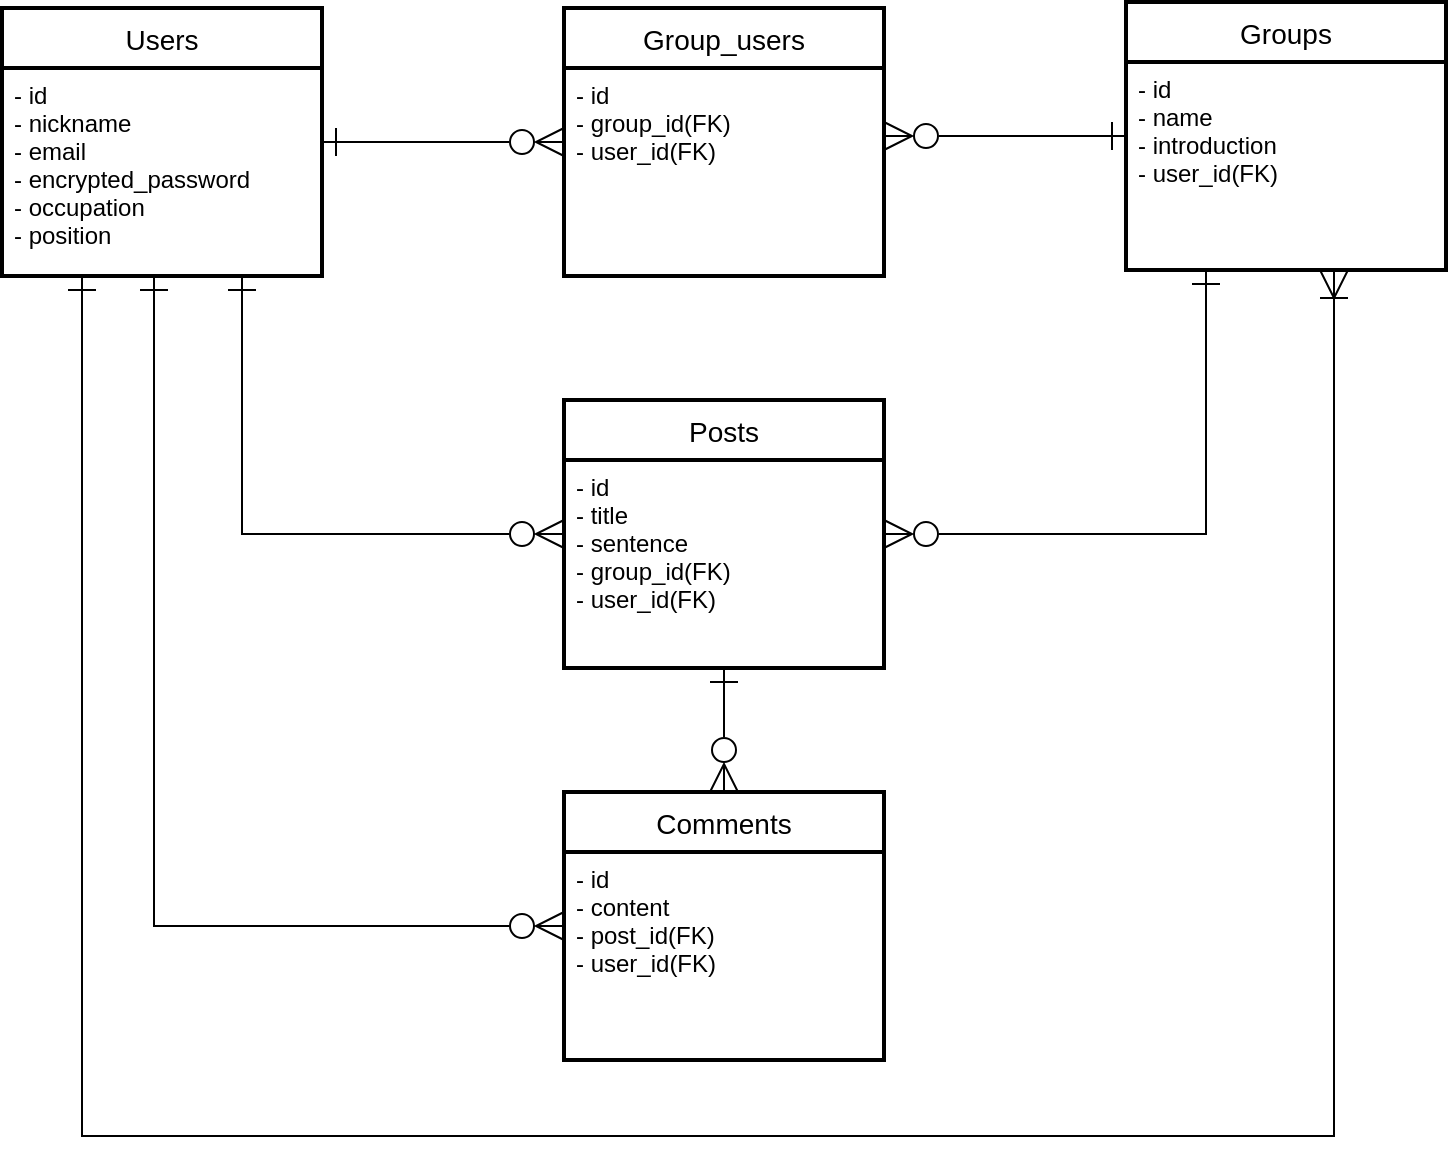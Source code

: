 <mxfile>
    <diagram id="VLoOTj3gEHyposuXf37T" name="ページ1">
        <mxGraphModel dx="827" dy="601" grid="0" gridSize="10" guides="1" tooltips="1" connect="1" arrows="1" fold="1" page="1" pageScale="1" pageWidth="1169" pageHeight="827" background="none" math="0" shadow="0">
            <root>
                <mxCell id="0"/>
                <mxCell id="1" parent="0"/>
                <mxCell id="42" style="edgeStyle=none;html=1;entryX=0;entryY=0.5;entryDx=0;entryDy=0;startArrow=ERone;startFill=0;endArrow=ERzeroToMany;endFill=0;strokeWidth=1;endSize=12;startSize=12;" edge="1" parent="1" source="28" target="34">
                    <mxGeometry relative="1" as="geometry"/>
                </mxCell>
                <mxCell id="28" value="Users" style="swimlane;fontStyle=0;childLayout=stackLayout;horizontal=1;startSize=30;horizontalStack=0;resizeParent=1;resizeParentMax=0;resizeLast=0;collapsible=1;marginBottom=0;align=center;fontSize=14;shadow=0;dashed=0;fontFamily=Helvetica;fontColor=default;strokeColor=default;strokeWidth=2;fillColor=default;" vertex="1" parent="1">
                    <mxGeometry x="100" y="37" width="160" height="134" as="geometry"/>
                </mxCell>
                <mxCell id="29" value="- id&#10;- nickname&#10;- email&#10;- encrypted_password&#10;- occupation&#10;- position" style="align=left;strokeColor=none;fillColor=none;spacingLeft=4;fontSize=12;verticalAlign=top;resizable=0;rotatable=0;part=1;" vertex="1" parent="28">
                    <mxGeometry y="30" width="160" height="104" as="geometry"/>
                </mxCell>
                <mxCell id="46" style="edgeStyle=elbowEdgeStyle;elbow=vertical;html=1;entryX=0;entryY=0.5;entryDx=0;entryDy=0;strokeWidth=1;startArrow=ERzeroToMany;startFill=0;endArrow=ERone;endFill=0;startSize=12;endSize=12;" edge="1" parent="1" source="34" target="36">
                    <mxGeometry relative="1" as="geometry"/>
                </mxCell>
                <mxCell id="34" value="Group_users" style="swimlane;fontStyle=0;childLayout=stackLayout;horizontal=1;startSize=30;horizontalStack=0;resizeParent=1;resizeParentMax=0;resizeLast=0;collapsible=1;marginBottom=0;align=center;fontSize=14;shadow=0;dashed=0;fontFamily=Helvetica;fontColor=default;strokeColor=default;strokeWidth=2;fillColor=default;" vertex="1" parent="1">
                    <mxGeometry x="381" y="37" width="160" height="134" as="geometry"/>
                </mxCell>
                <mxCell id="35" value="- id&#10;- group_id(FK)&#10;- user_id(FK)" style="align=left;strokeColor=none;fillColor=none;spacingLeft=4;fontSize=12;verticalAlign=top;resizable=0;rotatable=0;part=1;" vertex="1" parent="34">
                    <mxGeometry y="30" width="160" height="104" as="geometry"/>
                </mxCell>
                <mxCell id="55" style="edgeStyle=orthogonalEdgeStyle;rounded=0;html=1;entryX=0.25;entryY=1;entryDx=0;entryDy=0;strokeWidth=1;startArrow=ERoneToMany;startFill=0;endArrow=ERone;endFill=0;startSize=12;endSize=12;elbow=vertical;" edge="1" parent="1" source="36" target="29">
                    <mxGeometry relative="1" as="geometry">
                        <Array as="points">
                            <mxPoint x="766" y="601"/>
                            <mxPoint x="140" y="601"/>
                        </Array>
                    </mxGeometry>
                </mxCell>
                <mxCell id="36" value="Groups" style="swimlane;fontStyle=0;childLayout=stackLayout;horizontal=1;startSize=30;horizontalStack=0;resizeParent=1;resizeParentMax=0;resizeLast=0;collapsible=1;marginBottom=0;align=center;fontSize=14;shadow=0;dashed=0;fontFamily=Helvetica;fontColor=default;strokeColor=default;strokeWidth=2;fillColor=default;" vertex="1" parent="1">
                    <mxGeometry x="662" y="34" width="160" height="134" as="geometry"/>
                </mxCell>
                <mxCell id="37" value="- id&#10;- name&#10;- introduction&#10;- user_id(FK)" style="align=left;strokeColor=none;fillColor=none;spacingLeft=4;fontSize=12;verticalAlign=top;resizable=0;rotatable=0;part=1;" vertex="1" parent="36">
                    <mxGeometry y="30" width="160" height="104" as="geometry"/>
                </mxCell>
                <mxCell id="50" style="edgeStyle=orthogonalEdgeStyle;rounded=0;html=1;entryX=0.5;entryY=0;entryDx=0;entryDy=0;strokeWidth=1;startArrow=ERone;startFill=0;endArrow=ERzeroToMany;endFill=0;startSize=12;endSize=12;elbow=vertical;" edge="1" parent="1" source="38" target="40">
                    <mxGeometry relative="1" as="geometry"/>
                </mxCell>
                <mxCell id="53" style="edgeStyle=orthogonalEdgeStyle;rounded=0;elbow=vertical;html=1;entryX=0.75;entryY=1;entryDx=0;entryDy=0;strokeWidth=1;startArrow=ERzeroToMany;startFill=0;endArrow=ERone;endFill=0;startSize=12;endSize=12;" edge="1" parent="1" source="38" target="29">
                    <mxGeometry relative="1" as="geometry"/>
                </mxCell>
                <mxCell id="54" style="edgeStyle=orthogonalEdgeStyle;rounded=0;html=1;entryX=0.25;entryY=1;entryDx=0;entryDy=0;strokeWidth=1;startArrow=ERzeroToMany;startFill=0;endArrow=ERone;endFill=0;startSize=12;endSize=12;elbow=vertical;" edge="1" parent="1" source="38" target="37">
                    <mxGeometry relative="1" as="geometry"/>
                </mxCell>
                <mxCell id="38" value="Posts" style="swimlane;fontStyle=0;childLayout=stackLayout;horizontal=1;startSize=30;horizontalStack=0;resizeParent=1;resizeParentMax=0;resizeLast=0;collapsible=1;marginBottom=0;align=center;fontSize=14;shadow=0;dashed=0;fontFamily=Helvetica;fontColor=default;strokeColor=default;strokeWidth=2;fillColor=default;" vertex="1" parent="1">
                    <mxGeometry x="381" y="233" width="160" height="134" as="geometry"/>
                </mxCell>
                <mxCell id="39" value="- id&#10;- title&#10;- sentence&#10;- group_id(FK)&#10;- user_id(FK)" style="align=left;strokeColor=none;fillColor=none;spacingLeft=4;fontSize=12;verticalAlign=top;resizable=0;rotatable=0;part=1;" vertex="1" parent="38">
                    <mxGeometry y="30" width="160" height="104" as="geometry"/>
                </mxCell>
                <mxCell id="51" style="edgeStyle=orthogonalEdgeStyle;rounded=0;html=1;strokeWidth=1;startArrow=ERzeroToMany;startFill=0;endArrow=ERone;endFill=0;startSize=12;endSize=12;elbow=vertical;" edge="1" parent="1" source="40">
                    <mxGeometry relative="1" as="geometry">
                        <mxPoint x="176" y="171" as="targetPoint"/>
                        <Array as="points">
                            <mxPoint x="176" y="496"/>
                            <mxPoint x="176" y="171"/>
                        </Array>
                    </mxGeometry>
                </mxCell>
                <mxCell id="40" value="Comments" style="swimlane;fontStyle=0;childLayout=stackLayout;horizontal=1;startSize=30;horizontalStack=0;resizeParent=1;resizeParentMax=0;resizeLast=0;collapsible=1;marginBottom=0;align=center;fontSize=14;shadow=0;dashed=0;fontFamily=Helvetica;fontColor=default;strokeColor=default;strokeWidth=2;fillColor=default;" vertex="1" parent="1">
                    <mxGeometry x="381" y="429" width="160" height="134" as="geometry"/>
                </mxCell>
                <mxCell id="41" value="- id&#10;- content&#10;- post_id(FK)&#10;- user_id(FK)" style="align=left;strokeColor=none;fillColor=none;spacingLeft=4;fontSize=12;verticalAlign=top;resizable=0;rotatable=0;part=1;" vertex="1" parent="40">
                    <mxGeometry y="30" width="160" height="104" as="geometry"/>
                </mxCell>
            </root>
        </mxGraphModel>
    </diagram>
    <diagram id="uUd50tKdpXNXBnkQE8Mb" name="ページ2">
        <mxGraphModel dx="1048" dy="764" grid="0" gridSize="10" guides="1" tooltips="1" connect="1" arrows="1" fold="1" page="1" pageScale="1" pageWidth="1169" pageHeight="827" math="0" shadow="0">
            <root>
                <mxCell id="0"/>
                <mxCell id="1" parent="0"/>
                <mxCell id="IJwQnMp8fXesrSqE8kOF-43" style="rounded=0;html=1;entryX=-0.002;entryY=0.075;entryDx=0;entryDy=0;entryPerimeter=0;strokeWidth=1;startArrow=none;startFill=0;endArrow=blockThin;endFill=1;startSize=8;endSize=8;elbow=vertical;edgeStyle=elbowEdgeStyle;" edge="1" parent="1" source="hNGqLb1L56jhjf1c6zbo-1" target="hNGqLb1L56jhjf1c6zbo-6">
                    <mxGeometry relative="1" as="geometry"/>
                </mxCell>
                <mxCell id="IJwQnMp8fXesrSqE8kOF-44" style="edgeStyle=elbowEdgeStyle;rounded=0;elbow=vertical;html=1;entryX=0.5;entryY=0;entryDx=0;entryDy=0;strokeWidth=1;startArrow=none;startFill=0;endArrow=blockThin;endFill=1;startSize=8;endSize=8;" edge="1" parent="1" source="hNGqLb1L56jhjf1c6zbo-1" target="hNGqLb1L56jhjf1c6zbo-9">
                    <mxGeometry relative="1" as="geometry"/>
                </mxCell>
                <mxCell id="hNGqLb1L56jhjf1c6zbo-1" value="トップページ" style="swimlane;fontStyle=0;childLayout=stackLayout;horizontal=1;startSize=26;horizontalStack=0;resizeParent=1;resizeParentMax=0;resizeLast=0;collapsible=1;marginBottom=0;align=center;fontSize=14;" vertex="1" parent="1">
                    <mxGeometry x="77" y="64" width="160" height="56" as="geometry"/>
                </mxCell>
                <mxCell id="hNGqLb1L56jhjf1c6zbo-2" value="アプリ紹介" style="text;strokeColor=none;fillColor=none;spacingLeft=4;spacingRight=4;overflow=hidden;rotatable=0;points=[[0,0.5],[1,0.5]];portConstraint=eastwest;fontSize=12;" vertex="1" parent="hNGqLb1L56jhjf1c6zbo-1">
                    <mxGeometry y="26" width="160" height="30" as="geometry"/>
                </mxCell>
                <mxCell id="IJwQnMp8fXesrSqE8kOF-45" style="edgeStyle=elbowEdgeStyle;rounded=0;elbow=vertical;html=1;entryX=0.5;entryY=0;entryDx=0;entryDy=0;strokeWidth=1;startArrow=none;startFill=0;endArrow=blockThin;endFill=1;startSize=8;endSize=8;" edge="1" parent="1" source="hNGqLb1L56jhjf1c6zbo-5" target="hNGqLb1L56jhjf1c6zbo-13">
                    <mxGeometry relative="1" as="geometry"/>
                </mxCell>
                <mxCell id="hNGqLb1L56jhjf1c6zbo-5" value="ログイン" style="swimlane;fontStyle=0;childLayout=stackLayout;horizontal=1;startSize=26;horizontalStack=0;resizeParent=1;resizeParentMax=0;resizeLast=0;collapsible=1;marginBottom=0;align=center;fontSize=14;" vertex="1" parent="1">
                    <mxGeometry x="300" y="64" width="160" height="56" as="geometry"/>
                </mxCell>
                <mxCell id="hNGqLb1L56jhjf1c6zbo-6" value="ログイン" style="text;strokeColor=none;fillColor=none;spacingLeft=4;spacingRight=4;overflow=hidden;rotatable=0;points=[[0,0.5],[1,0.5]];portConstraint=eastwest;fontSize=12;" vertex="1" parent="hNGqLb1L56jhjf1c6zbo-5">
                    <mxGeometry y="26" width="160" height="30" as="geometry"/>
                </mxCell>
                <mxCell id="IJwQnMp8fXesrSqE8kOF-66" style="edgeStyle=elbowEdgeStyle;rounded=0;elbow=vertical;html=1;entryX=-0.003;entryY=0.177;entryDx=0;entryDy=0;entryPerimeter=0;strokeWidth=1;startArrow=none;startFill=0;endArrow=blockThin;endFill=1;startSize=8;endSize=8;" edge="1" parent="1" source="hNGqLb1L56jhjf1c6zbo-9" target="IJwQnMp8fXesrSqE8kOF-1">
                    <mxGeometry relative="1" as="geometry"/>
                </mxCell>
                <mxCell id="hNGqLb1L56jhjf1c6zbo-9" value="ユーザー登録" style="swimlane;fontStyle=0;childLayout=stackLayout;horizontal=1;startSize=26;horizontalStack=0;resizeParent=1;resizeParentMax=0;resizeLast=0;collapsible=1;marginBottom=0;align=center;fontSize=14;" vertex="1" parent="1">
                    <mxGeometry x="77" y="287" width="160" height="56" as="geometry"/>
                </mxCell>
                <mxCell id="hNGqLb1L56jhjf1c6zbo-10" value="ユーザー登録" style="text;strokeColor=none;fillColor=none;spacingLeft=4;spacingRight=4;overflow=hidden;rotatable=0;points=[[0,0.5],[1,0.5]];portConstraint=eastwest;fontSize=12;" vertex="1" parent="hNGqLb1L56jhjf1c6zbo-9">
                    <mxGeometry y="26" width="160" height="30" as="geometry"/>
                </mxCell>
                <mxCell id="IJwQnMp8fXesrSqE8kOF-46" style="rounded=0;elbow=vertical;html=1;entryX=0.75;entryY=1;entryDx=0;entryDy=0;strokeWidth=1;startArrow=none;startFill=0;endArrow=blockThin;endFill=1;startSize=8;endSize=8;" edge="1" parent="1" source="IJwQnMp8fXesrSqE8kOF-48" target="hNGqLb1L56jhjf1c6zbo-1">
                    <mxGeometry relative="1" as="geometry"/>
                </mxCell>
                <mxCell id="IJwQnMp8fXesrSqE8kOF-55" style="edgeStyle=none;rounded=0;html=1;entryX=0;entryY=0.5;entryDx=0;entryDy=0;strokeWidth=1;startArrow=blockThin;startFill=1;endArrow=blockThin;endFill=1;startSize=8;endSize=8;elbow=vertical;" edge="1" parent="1" source="hNGqLb1L56jhjf1c6zbo-13" target="IJwQnMp8fXesrSqE8kOF-3">
                    <mxGeometry relative="1" as="geometry"/>
                </mxCell>
                <mxCell id="IJwQnMp8fXesrSqE8kOF-56" style="edgeStyle=none;rounded=0;html=1;entryX=0;entryY=0.5;entryDx=0;entryDy=0;strokeWidth=1;startArrow=blockThin;startFill=1;endArrow=blockThin;endFill=1;startSize=8;endSize=8;elbow=vertical;" edge="1" parent="1" source="hNGqLb1L56jhjf1c6zbo-13" target="IJwQnMp8fXesrSqE8kOF-32">
                    <mxGeometry relative="1" as="geometry"/>
                </mxCell>
                <mxCell id="IJwQnMp8fXesrSqE8kOF-57" style="edgeStyle=elbowEdgeStyle;rounded=0;html=1;entryX=0;entryY=0.5;entryDx=0;entryDy=0;strokeWidth=1;startArrow=blockThin;startFill=1;endArrow=blockThin;endFill=1;startSize=8;endSize=8;elbow=vertical;" edge="1" parent="1" source="hNGqLb1L56jhjf1c6zbo-13" target="IJwQnMp8fXesrSqE8kOF-7">
                    <mxGeometry relative="1" as="geometry"/>
                </mxCell>
                <mxCell id="IJwQnMp8fXesrSqE8kOF-59" style="edgeStyle=none;rounded=0;html=1;entryX=0;entryY=0.5;entryDx=0;entryDy=0;strokeWidth=1;startArrow=blockThin;startFill=1;endArrow=blockThin;endFill=1;startSize=8;endSize=8;elbow=vertical;" edge="1" parent="1" source="hNGqLb1L56jhjf1c6zbo-13" target="IJwQnMp8fXesrSqE8kOF-11">
                    <mxGeometry relative="1" as="geometry"/>
                </mxCell>
                <mxCell id="hNGqLb1L56jhjf1c6zbo-13" value="グループ一覧" style="swimlane;fontStyle=0;childLayout=stackLayout;horizontal=1;startSize=26;horizontalStack=0;resizeParent=1;resizeParentMax=0;resizeLast=0;collapsible=1;marginBottom=0;align=center;fontSize=14;" vertex="1" parent="1">
                    <mxGeometry x="300" y="287" width="160" height="86" as="geometry"/>
                </mxCell>
                <mxCell id="IJwQnMp8fXesrSqE8kOF-1" value="グループ一覧" style="text;strokeColor=none;fillColor=none;spacingLeft=4;spacingRight=4;overflow=hidden;rotatable=0;points=[[0,0.5],[1,0.5]];portConstraint=eastwest;fontSize=12;" vertex="1" parent="hNGqLb1L56jhjf1c6zbo-13">
                    <mxGeometry y="26" width="160" height="30" as="geometry"/>
                </mxCell>
                <mxCell id="hNGqLb1L56jhjf1c6zbo-14" value="グループ参加" style="text;strokeColor=none;fillColor=none;spacingLeft=4;spacingRight=4;overflow=hidden;rotatable=0;points=[[0,0.5],[1,0.5]];portConstraint=eastwest;fontSize=12;" vertex="1" parent="hNGqLb1L56jhjf1c6zbo-13">
                    <mxGeometry y="56" width="160" height="30" as="geometry"/>
                </mxCell>
                <mxCell id="IJwQnMp8fXesrSqE8kOF-2" value="グループ作成" style="swimlane;fontStyle=0;childLayout=stackLayout;horizontal=1;startSize=26;horizontalStack=0;resizeParent=1;resizeParentMax=0;resizeLast=0;collapsible=1;marginBottom=0;align=center;fontSize=14;" vertex="1" parent="1">
                    <mxGeometry x="531" y="33" width="160" height="56" as="geometry"/>
                </mxCell>
                <mxCell id="IJwQnMp8fXesrSqE8kOF-3" value="グループ作成" style="text;strokeColor=none;fillColor=none;spacingLeft=4;spacingRight=4;overflow=hidden;rotatable=0;points=[[0,0.5],[1,0.5]];portConstraint=eastwest;fontSize=12;" vertex="1" parent="IJwQnMp8fXesrSqE8kOF-2">
                    <mxGeometry y="26" width="160" height="30" as="geometry"/>
                </mxCell>
                <mxCell id="IJwQnMp8fXesrSqE8kOF-61" style="edgeStyle=none;rounded=0;html=1;entryX=0.5;entryY=0;entryDx=0;entryDy=0;strokeWidth=1;startArrow=blockThin;startFill=1;endArrow=blockThin;endFill=1;startSize=8;endSize=8;elbow=vertical;" edge="1" parent="1" source="IJwQnMp8fXesrSqE8kOF-6" target="IJwQnMp8fXesrSqE8kOF-10">
                    <mxGeometry relative="1" as="geometry"/>
                </mxCell>
                <mxCell id="IJwQnMp8fXesrSqE8kOF-6" value="マイページ" style="swimlane;fontStyle=0;childLayout=stackLayout;horizontal=1;startSize=26;horizontalStack=0;resizeParent=1;resizeParentMax=0;resizeLast=0;collapsible=1;marginBottom=0;align=center;fontSize=14;" vertex="1" parent="1">
                    <mxGeometry x="531" y="302" width="160" height="146" as="geometry"/>
                </mxCell>
                <mxCell id="IJwQnMp8fXesrSqE8kOF-7" value="ユーザー詳細" style="text;strokeColor=none;fillColor=none;spacingLeft=4;spacingRight=4;overflow=hidden;rotatable=0;points=[[0,0.5],[1,0.5]];portConstraint=eastwest;fontSize=12;" vertex="1" parent="IJwQnMp8fXesrSqE8kOF-6">
                    <mxGeometry y="26" width="160" height="30" as="geometry"/>
                </mxCell>
                <mxCell id="IJwQnMp8fXesrSqE8kOF-8" value="参加しているグループ一覧" style="text;strokeColor=none;fillColor=none;spacingLeft=4;spacingRight=4;overflow=hidden;rotatable=0;points=[[0,0.5],[1,0.5]];portConstraint=eastwest;fontSize=12;" vertex="1" parent="IJwQnMp8fXesrSqE8kOF-6">
                    <mxGeometry y="56" width="160" height="30" as="geometry"/>
                </mxCell>
                <mxCell id="IJwQnMp8fXesrSqE8kOF-9" value="作成しているグループ一覧" style="text;strokeColor=none;fillColor=none;spacingLeft=4;spacingRight=4;overflow=hidden;rotatable=0;points=[[0,0.5],[1,0.5]];portConstraint=eastwest;fontSize=12;" vertex="1" parent="IJwQnMp8fXesrSqE8kOF-6">
                    <mxGeometry y="86" width="160" height="30" as="geometry"/>
                </mxCell>
                <mxCell id="IJwQnMp8fXesrSqE8kOF-34" value="グループ脱退" style="text;strokeColor=none;fillColor=none;spacingLeft=4;spacingRight=4;overflow=hidden;rotatable=0;points=[[0,0.5],[1,0.5]];portConstraint=eastwest;fontSize=12;" vertex="1" parent="IJwQnMp8fXesrSqE8kOF-6">
                    <mxGeometry y="116" width="160" height="30" as="geometry"/>
                </mxCell>
                <mxCell id="IJwQnMp8fXesrSqE8kOF-62" style="edgeStyle=none;rounded=0;html=1;entryX=0;entryY=0.5;entryDx=0;entryDy=0;strokeWidth=1;startArrow=blockThin;startFill=1;endArrow=blockThin;endFill=1;startSize=8;endSize=8;elbow=vertical;" edge="1" parent="1" source="IJwQnMp8fXesrSqE8kOF-10" target="IJwQnMp8fXesrSqE8kOF-19">
                    <mxGeometry relative="1" as="geometry"/>
                </mxCell>
                <mxCell id="IJwQnMp8fXesrSqE8kOF-63" style="edgeStyle=none;rounded=0;html=1;entryX=0;entryY=0.5;entryDx=0;entryDy=0;strokeWidth=1;startArrow=blockThin;startFill=1;endArrow=blockThin;endFill=1;startSize=8;endSize=8;elbow=vertical;" edge="1" parent="1" source="IJwQnMp8fXesrSqE8kOF-10" target="IJwQnMp8fXesrSqE8kOF-41">
                    <mxGeometry relative="1" as="geometry"/>
                </mxCell>
                <mxCell id="IJwQnMp8fXesrSqE8kOF-10" value="情報一覧" style="swimlane;fontStyle=0;childLayout=stackLayout;horizontal=1;startSize=26;horizontalStack=0;resizeParent=1;resizeParentMax=0;resizeLast=0;collapsible=1;marginBottom=0;align=center;fontSize=14;" vertex="1" parent="1">
                    <mxGeometry x="531" y="495" width="160" height="86" as="geometry"/>
                </mxCell>
                <mxCell id="IJwQnMp8fXesrSqE8kOF-11" value="情報一覧" style="text;strokeColor=none;fillColor=none;spacingLeft=4;spacingRight=4;overflow=hidden;rotatable=0;points=[[0,0.5],[1,0.5]];portConstraint=eastwest;fontSize=12;" vertex="1" parent="IJwQnMp8fXesrSqE8kOF-10">
                    <mxGeometry y="26" width="160" height="30" as="geometry"/>
                </mxCell>
                <mxCell id="IJwQnMp8fXesrSqE8kOF-12" value="グループ参加者一覧" style="text;strokeColor=none;fillColor=none;spacingLeft=4;spacingRight=4;overflow=hidden;rotatable=0;points=[[0,0.5],[1,0.5]];portConstraint=eastwest;fontSize=12;" vertex="1" parent="IJwQnMp8fXesrSqE8kOF-10">
                    <mxGeometry y="56" width="160" height="30" as="geometry"/>
                </mxCell>
                <mxCell id="IJwQnMp8fXesrSqE8kOF-64" style="edgeStyle=elbowEdgeStyle;rounded=0;html=1;entryX=0;entryY=0.5;entryDx=0;entryDy=0;strokeWidth=1;startArrow=blockThin;startFill=1;endArrow=blockThin;endFill=1;startSize=8;endSize=8;elbow=vertical;" edge="1" parent="1" source="IJwQnMp8fXesrSqE8kOF-14" target="IJwQnMp8fXesrSqE8kOF-22">
                    <mxGeometry relative="1" as="geometry"/>
                </mxCell>
                <mxCell id="IJwQnMp8fXesrSqE8kOF-14" value="情報詳細" style="swimlane;fontStyle=0;childLayout=stackLayout;horizontal=1;startSize=26;horizontalStack=0;resizeParent=1;resizeParentMax=0;resizeLast=0;collapsible=1;marginBottom=0;align=center;fontSize=14;" vertex="1" parent="1">
                    <mxGeometry x="750" y="618" width="160" height="146" as="geometry"/>
                </mxCell>
                <mxCell id="IJwQnMp8fXesrSqE8kOF-15" value="情報詳細" style="text;strokeColor=none;fillColor=none;spacingLeft=4;spacingRight=4;overflow=hidden;rotatable=0;points=[[0,0.5],[1,0.5]];portConstraint=eastwest;fontSize=12;" vertex="1" parent="IJwQnMp8fXesrSqE8kOF-14">
                    <mxGeometry y="26" width="160" height="30" as="geometry"/>
                </mxCell>
                <mxCell id="IJwQnMp8fXesrSqE8kOF-41" value="情報削除" style="text;strokeColor=none;fillColor=none;spacingLeft=4;spacingRight=4;overflow=hidden;rotatable=0;points=[[0,0.5],[1,0.5]];portConstraint=eastwest;fontSize=12;" vertex="1" parent="IJwQnMp8fXesrSqE8kOF-14">
                    <mxGeometry y="56" width="160" height="30" as="geometry"/>
                </mxCell>
                <mxCell id="IJwQnMp8fXesrSqE8kOF-16" value="情報に対するコメント一覧" style="text;strokeColor=none;fillColor=none;spacingLeft=4;spacingRight=4;overflow=hidden;rotatable=0;points=[[0,0.5],[1,0.5]];portConstraint=eastwest;fontSize=12;" vertex="1" parent="IJwQnMp8fXesrSqE8kOF-14">
                    <mxGeometry y="86" width="160" height="30" as="geometry"/>
                </mxCell>
                <mxCell id="IJwQnMp8fXesrSqE8kOF-17" value="コメント投稿" style="text;strokeColor=none;fillColor=none;spacingLeft=4;spacingRight=4;overflow=hidden;rotatable=0;points=[[0,0.5],[1,0.5]];portConstraint=eastwest;fontSize=12;" vertex="1" parent="IJwQnMp8fXesrSqE8kOF-14">
                    <mxGeometry y="116" width="160" height="30" as="geometry"/>
                </mxCell>
                <mxCell id="IJwQnMp8fXesrSqE8kOF-18" value="情報投稿" style="swimlane;fontStyle=0;childLayout=stackLayout;horizontal=1;startSize=26;horizontalStack=0;resizeParent=1;resizeParentMax=0;resizeLast=0;collapsible=1;marginBottom=0;align=center;fontSize=14;" vertex="1" parent="1">
                    <mxGeometry x="753" y="498" width="160" height="56" as="geometry"/>
                </mxCell>
                <mxCell id="IJwQnMp8fXesrSqE8kOF-19" value="情報投稿" style="text;strokeColor=none;fillColor=none;spacingLeft=4;spacingRight=4;overflow=hidden;rotatable=0;points=[[0,0.5],[1,0.5]];portConstraint=eastwest;fontSize=12;" vertex="1" parent="IJwQnMp8fXesrSqE8kOF-18">
                    <mxGeometry y="26" width="160" height="30" as="geometry"/>
                </mxCell>
                <mxCell id="IJwQnMp8fXesrSqE8kOF-22" value="情報編集" style="swimlane;fontStyle=0;childLayout=stackLayout;horizontal=1;startSize=26;horizontalStack=0;resizeParent=1;resizeParentMax=0;resizeLast=0;collapsible=1;marginBottom=0;align=center;fontSize=14;" vertex="1" parent="1">
                    <mxGeometry x="960" y="663" width="160" height="56" as="geometry"/>
                </mxCell>
                <mxCell id="IJwQnMp8fXesrSqE8kOF-23" value="情報更新" style="text;strokeColor=none;fillColor=none;spacingLeft=4;spacingRight=4;overflow=hidden;rotatable=0;points=[[0,0.5],[1,0.5]];portConstraint=eastwest;fontSize=12;" vertex="1" parent="IJwQnMp8fXesrSqE8kOF-22">
                    <mxGeometry y="26" width="160" height="30" as="geometry"/>
                </mxCell>
                <mxCell id="IJwQnMp8fXesrSqE8kOF-60" style="edgeStyle=none;rounded=0;html=1;entryX=0.5;entryY=0;entryDx=0;entryDy=0;strokeWidth=1;startArrow=blockThin;startFill=1;endArrow=blockThin;endFill=1;startSize=8;endSize=8;elbow=vertical;" edge="1" parent="1" source="IJwQnMp8fXesrSqE8kOF-30" target="IJwQnMp8fXesrSqE8kOF-6">
                    <mxGeometry relative="1" as="geometry"/>
                </mxCell>
                <mxCell id="IJwQnMp8fXesrSqE8kOF-30" value="グループ詳細" style="swimlane;fontStyle=0;childLayout=stackLayout;horizontal=1;startSize=26;horizontalStack=0;resizeParent=1;resizeParentMax=0;resizeLast=0;collapsible=1;marginBottom=0;align=center;fontSize=14;" vertex="1" parent="1">
                    <mxGeometry x="531" y="139.5" width="160" height="116" as="geometry"/>
                </mxCell>
                <mxCell id="IJwQnMp8fXesrSqE8kOF-31" value="グループ詳細" style="text;strokeColor=none;fillColor=none;spacingLeft=4;spacingRight=4;overflow=hidden;rotatable=0;points=[[0,0.5],[1,0.5]];portConstraint=eastwest;fontSize=12;" vertex="1" parent="IJwQnMp8fXesrSqE8kOF-30">
                    <mxGeometry y="26" width="160" height="30" as="geometry"/>
                </mxCell>
                <mxCell id="IJwQnMp8fXesrSqE8kOF-32" value="グループ参加者一覧" style="text;strokeColor=none;fillColor=none;spacingLeft=4;spacingRight=4;overflow=hidden;rotatable=0;points=[[0,0.5],[1,0.5]];portConstraint=eastwest;fontSize=12;" vertex="1" parent="IJwQnMp8fXesrSqE8kOF-30">
                    <mxGeometry y="56" width="160" height="30" as="geometry"/>
                </mxCell>
                <mxCell id="IJwQnMp8fXesrSqE8kOF-40" value="グループ削除" style="text;strokeColor=none;fillColor=none;spacingLeft=4;spacingRight=4;overflow=hidden;rotatable=0;points=[[0,0.5],[1,0.5]];portConstraint=eastwest;fontSize=12;" vertex="1" parent="IJwQnMp8fXesrSqE8kOF-30">
                    <mxGeometry y="86" width="160" height="30" as="geometry"/>
                </mxCell>
                <mxCell id="IJwQnMp8fXesrSqE8kOF-49" value="" style="rounded=0;elbow=vertical;html=1;entryX=0.75;entryY=1;entryDx=0;entryDy=0;strokeWidth=1;startArrow=none;startFill=0;endArrow=none;endFill=1;startSize=8;endSize=8;" edge="1" parent="1" source="hNGqLb1L56jhjf1c6zbo-13" target="IJwQnMp8fXesrSqE8kOF-48">
                    <mxGeometry relative="1" as="geometry">
                        <mxPoint x="342.529" y="287" as="sourcePoint"/>
                        <mxPoint x="197.0" y="120" as="targetPoint"/>
                    </mxGeometry>
                </mxCell>
                <mxCell id="IJwQnMp8fXesrSqE8kOF-48" value="ログアウト" style="whiteSpace=wrap;html=1;align=center;" vertex="1" parent="1">
                    <mxGeometry x="222" y="185" width="75" height="25" as="geometry"/>
                </mxCell>
            </root>
        </mxGraphModel>
    </diagram>
</mxfile>